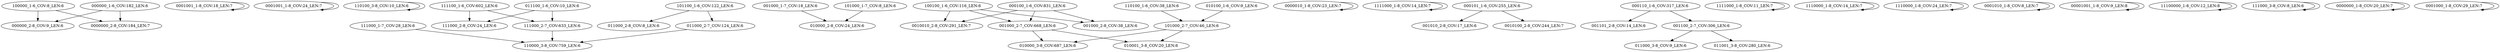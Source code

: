 digraph G {
    "100000_1-6_COV:8_LEN:6" -> "000000_2-8_COV:9_LEN:6";
    "100000_1-6_COV:8_LEN:6" -> "0000000_2-8_COV:184_LEN:7";
    "0001001_1-8_COV:18_LEN:7" -> "0001001_1-8_COV:18_LEN:7";
    "000000_1-6_COV:182_LEN:6" -> "000000_2-8_COV:9_LEN:6";
    "000000_1-6_COV:182_LEN:6" -> "0000000_2-8_COV:184_LEN:7";
    "0001001_1-8_COV:24_LEN:7" -> "0001001_1-8_COV:24_LEN:7";
    "110100_3-8_COV:10_LEN:6" -> "110100_3-8_COV:10_LEN:6";
    "111000_2-7_COV:633_LEN:6" -> "110000_3-8_COV:759_LEN:6";
    "111000_1-7_COV:28_LEN:6" -> "110000_3-8_COV:759_LEN:6";
    "001000_1-7_COV:18_LEN:6" -> "010000_2-8_COV:24_LEN:6";
    "100100_1-6_COV:116_LEN:6" -> "0010010_2-8_COV:291_LEN:7";
    "100100_1-6_COV:116_LEN:6" -> "001000_2-7_COV:668_LEN:6";
    "100100_1-6_COV:116_LEN:6" -> "001000_2-8_COV:38_LEN:6";
    "0000010_1-8_COV:23_LEN:7" -> "0000010_1-8_COV:23_LEN:7";
    "1111000_1-8_COV:14_LEN:7" -> "1111000_1-8_COV:14_LEN:7";
    "011100_1-6_COV:10_LEN:6" -> "111000_2-7_COV:633_LEN:6";
    "011100_1-6_COV:10_LEN:6" -> "111000_2-8_COV:24_LEN:6";
    "000101_1-6_COV:255_LEN:6" -> "001010_2-8_COV:17_LEN:6";
    "000101_1-6_COV:255_LEN:6" -> "0010100_2-8_COV:244_LEN:7";
    "110100_1-6_COV:38_LEN:6" -> "101000_2-7_COV:46_LEN:6";
    "000110_1-6_COV:317_LEN:6" -> "001101_2-8_COV:14_LEN:6";
    "000110_1-6_COV:317_LEN:6" -> "001100_2-7_COV:306_LEN:6";
    "1111000_1-8_COV:11_LEN:7" -> "1111000_1-8_COV:11_LEN:7";
    "101000_1-7_COV:8_LEN:6" -> "010000_2-8_COV:24_LEN:6";
    "1110000_1-8_COV:14_LEN:7" -> "1110000_1-8_COV:14_LEN:7";
    "1110000_1-8_COV:24_LEN:7" -> "1110000_1-8_COV:24_LEN:7";
    "0001010_1-8_COV:8_LEN:7" -> "0001010_1-8_COV:8_LEN:7";
    "111100_1-6_COV:602_LEN:6" -> "111000_2-7_COV:633_LEN:6";
    "111100_1-6_COV:602_LEN:6" -> "111000_2-8_COV:24_LEN:6";
    "001000_2-7_COV:668_LEN:6" -> "010000_3-8_COV:687_LEN:6";
    "001000_2-7_COV:668_LEN:6" -> "010001_3-8_COV:20_LEN:6";
    "00001001_1-8_COV:9_LEN:8" -> "00001001_1-8_COV:9_LEN:8";
    "010100_1-6_COV:9_LEN:6" -> "101000_2-7_COV:46_LEN:6";
    "000100_1-6_COV:831_LEN:6" -> "0010010_2-8_COV:291_LEN:7";
    "000100_1-6_COV:831_LEN:6" -> "001000_2-7_COV:668_LEN:6";
    "000100_1-6_COV:831_LEN:6" -> "001000_2-8_COV:38_LEN:6";
    "11100000_1-8_COV:12_LEN:8" -> "11100000_1-8_COV:12_LEN:8";
    "111000_3-8_COV:8_LEN:6" -> "111000_3-8_COV:8_LEN:6";
    "011000_2-7_COV:124_LEN:6" -> "110000_3-8_COV:759_LEN:6";
    "101000_2-7_COV:46_LEN:6" -> "010000_3-8_COV:687_LEN:6";
    "101000_2-7_COV:46_LEN:6" -> "010001_3-8_COV:20_LEN:6";
    "001100_2-7_COV:306_LEN:6" -> "011000_3-8_COV:9_LEN:6";
    "001100_2-7_COV:306_LEN:6" -> "011001_3-8_COV:280_LEN:6";
    "0000000_1-8_COV:20_LEN:7" -> "0000000_1-8_COV:20_LEN:7";
    "0001000_1-8_COV:29_LEN:7" -> "0001000_1-8_COV:29_LEN:7";
    "101100_1-6_COV:122_LEN:6" -> "011000_2-8_COV:8_LEN:6";
    "101100_1-6_COV:122_LEN:6" -> "011000_2-7_COV:124_LEN:6";
}
